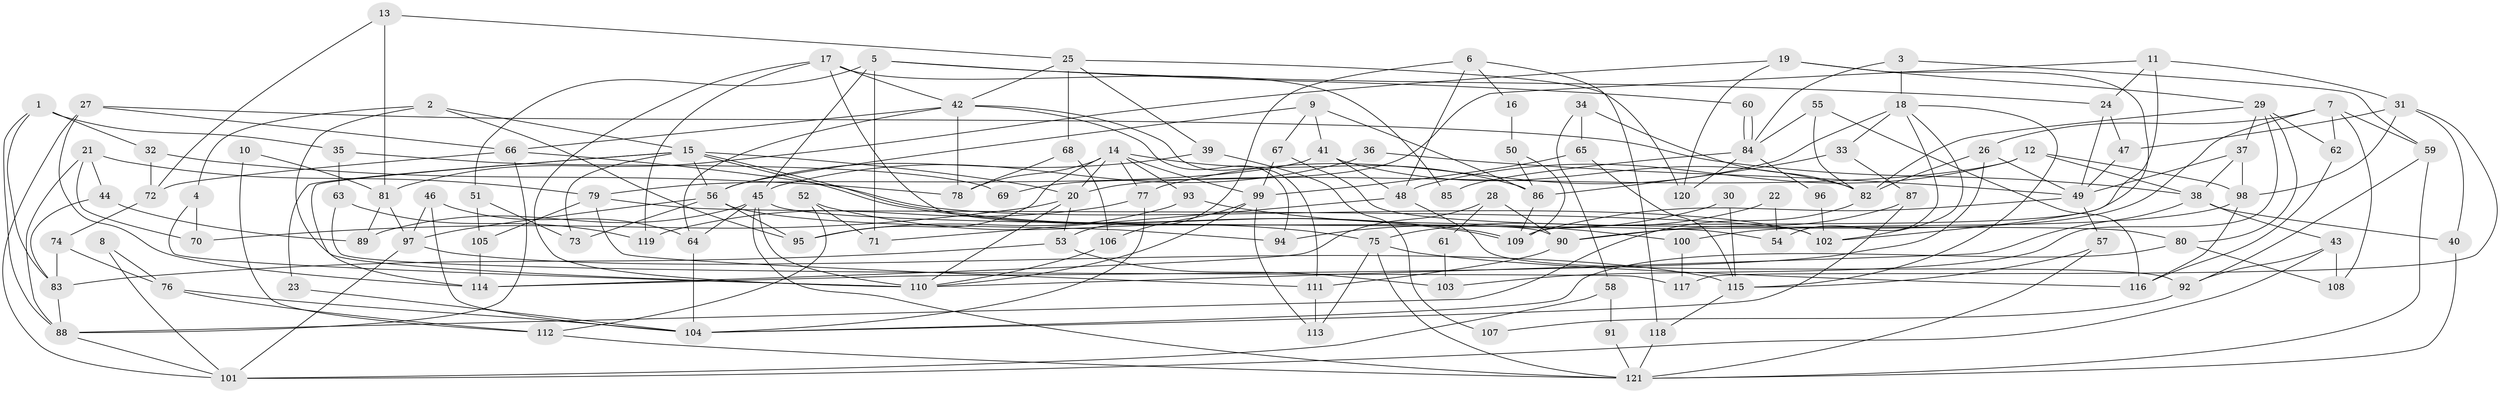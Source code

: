 // coarse degree distribution, {9: 0.0547945205479452, 5: 0.1506849315068493, 13: 0.0136986301369863, 4: 0.2054794520547945, 7: 0.0547945205479452, 2: 0.1095890410958904, 11: 0.0273972602739726, 12: 0.0136986301369863, 8: 0.0273972602739726, 6: 0.0821917808219178, 10: 0.0136986301369863, 3: 0.2465753424657534}
// Generated by graph-tools (version 1.1) at 2025/50/03/04/25 22:50:56]
// undirected, 121 vertices, 242 edges
graph export_dot {
  node [color=gray90,style=filled];
  1;
  2;
  3;
  4;
  5;
  6;
  7;
  8;
  9;
  10;
  11;
  12;
  13;
  14;
  15;
  16;
  17;
  18;
  19;
  20;
  21;
  22;
  23;
  24;
  25;
  26;
  27;
  28;
  29;
  30;
  31;
  32;
  33;
  34;
  35;
  36;
  37;
  38;
  39;
  40;
  41;
  42;
  43;
  44;
  45;
  46;
  47;
  48;
  49;
  50;
  51;
  52;
  53;
  54;
  55;
  56;
  57;
  58;
  59;
  60;
  61;
  62;
  63;
  64;
  65;
  66;
  67;
  68;
  69;
  70;
  71;
  72;
  73;
  74;
  75;
  76;
  77;
  78;
  79;
  80;
  81;
  82;
  83;
  84;
  85;
  86;
  87;
  88;
  89;
  90;
  91;
  92;
  93;
  94;
  95;
  96;
  97;
  98;
  99;
  100;
  101;
  102;
  103;
  104;
  105;
  106;
  107;
  108;
  109;
  110;
  111;
  112;
  113;
  114;
  115;
  116;
  117;
  118;
  119;
  120;
  121;
  1 -- 88;
  1 -- 83;
  1 -- 32;
  1 -- 35;
  2 -- 15;
  2 -- 95;
  2 -- 4;
  2 -- 110;
  3 -- 84;
  3 -- 18;
  3 -- 59;
  4 -- 110;
  4 -- 70;
  5 -- 45;
  5 -- 24;
  5 -- 51;
  5 -- 60;
  5 -- 71;
  6 -- 48;
  6 -- 53;
  6 -- 16;
  6 -- 118;
  7 -- 108;
  7 -- 62;
  7 -- 26;
  7 -- 59;
  7 -- 90;
  8 -- 101;
  8 -- 76;
  9 -- 67;
  9 -- 56;
  9 -- 41;
  9 -- 86;
  10 -- 112;
  10 -- 81;
  11 -- 24;
  11 -- 31;
  11 -- 69;
  11 -- 109;
  12 -- 48;
  12 -- 20;
  12 -- 38;
  12 -- 98;
  13 -- 25;
  13 -- 72;
  13 -- 81;
  14 -- 20;
  14 -- 86;
  14 -- 77;
  14 -- 78;
  14 -- 93;
  14 -- 95;
  14 -- 99;
  15 -- 109;
  15 -- 109;
  15 -- 114;
  15 -- 20;
  15 -- 23;
  15 -- 56;
  15 -- 73;
  16 -- 50;
  17 -- 110;
  17 -- 90;
  17 -- 42;
  17 -- 85;
  17 -- 119;
  18 -- 77;
  18 -- 115;
  18 -- 33;
  18 -- 54;
  18 -- 102;
  19 -- 81;
  19 -- 120;
  19 -- 29;
  19 -- 102;
  20 -- 110;
  20 -- 53;
  20 -- 70;
  21 -- 70;
  21 -- 88;
  21 -- 44;
  21 -- 79;
  22 -- 54;
  22 -- 75;
  23 -- 104;
  24 -- 47;
  24 -- 49;
  25 -- 42;
  25 -- 68;
  25 -- 39;
  25 -- 120;
  26 -- 114;
  26 -- 49;
  26 -- 82;
  27 -- 66;
  27 -- 38;
  27 -- 101;
  27 -- 114;
  28 -- 90;
  28 -- 114;
  28 -- 61;
  29 -- 82;
  29 -- 37;
  29 -- 62;
  29 -- 80;
  29 -- 103;
  30 -- 94;
  30 -- 115;
  31 -- 40;
  31 -- 98;
  31 -- 47;
  31 -- 117;
  32 -- 72;
  32 -- 78;
  33 -- 86;
  33 -- 87;
  34 -- 82;
  34 -- 65;
  34 -- 58;
  35 -- 63;
  35 -- 69;
  36 -- 49;
  36 -- 45;
  37 -- 49;
  37 -- 38;
  37 -- 98;
  38 -- 40;
  38 -- 43;
  38 -- 110;
  39 -- 56;
  39 -- 107;
  40 -- 121;
  41 -- 79;
  41 -- 48;
  41 -- 82;
  42 -- 78;
  42 -- 64;
  42 -- 66;
  42 -- 94;
  42 -- 111;
  43 -- 101;
  43 -- 92;
  43 -- 108;
  44 -- 89;
  44 -- 83;
  45 -- 121;
  45 -- 110;
  45 -- 54;
  45 -- 64;
  45 -- 89;
  46 -- 64;
  46 -- 104;
  46 -- 97;
  47 -- 49;
  48 -- 92;
  48 -- 71;
  49 -- 109;
  49 -- 57;
  50 -- 86;
  50 -- 109;
  51 -- 73;
  51 -- 105;
  52 -- 75;
  52 -- 71;
  52 -- 112;
  53 -- 83;
  53 -- 103;
  55 -- 82;
  55 -- 116;
  55 -- 84;
  56 -- 97;
  56 -- 73;
  56 -- 94;
  56 -- 95;
  57 -- 115;
  57 -- 121;
  58 -- 101;
  58 -- 91;
  59 -- 92;
  59 -- 121;
  60 -- 84;
  60 -- 84;
  61 -- 103;
  62 -- 116;
  63 -- 119;
  63 -- 117;
  64 -- 104;
  65 -- 99;
  65 -- 115;
  66 -- 102;
  66 -- 72;
  66 -- 88;
  67 -- 99;
  67 -- 80;
  68 -- 106;
  68 -- 78;
  72 -- 74;
  74 -- 83;
  74 -- 76;
  75 -- 113;
  75 -- 121;
  75 -- 116;
  76 -- 104;
  76 -- 112;
  77 -- 104;
  77 -- 119;
  79 -- 102;
  79 -- 105;
  79 -- 111;
  80 -- 104;
  80 -- 108;
  81 -- 97;
  81 -- 89;
  82 -- 88;
  83 -- 88;
  84 -- 85;
  84 -- 96;
  84 -- 120;
  86 -- 109;
  87 -- 90;
  87 -- 104;
  88 -- 101;
  90 -- 111;
  91 -- 121;
  92 -- 107;
  93 -- 95;
  93 -- 100;
  96 -- 102;
  97 -- 101;
  97 -- 115;
  98 -- 100;
  98 -- 116;
  99 -- 110;
  99 -- 106;
  99 -- 113;
  100 -- 117;
  105 -- 114;
  106 -- 110;
  111 -- 113;
  112 -- 121;
  115 -- 118;
  118 -- 121;
}
